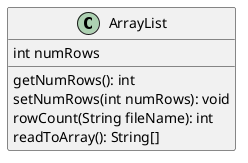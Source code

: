 @startuml
'https://plantuml.com/class-diagram

class ArrayList {
    int numRows
    getNumRows(): int
    setNumRows(int numRows): void
    rowCount(String fileName): int
    readToArray(): String[]
}

@enduml